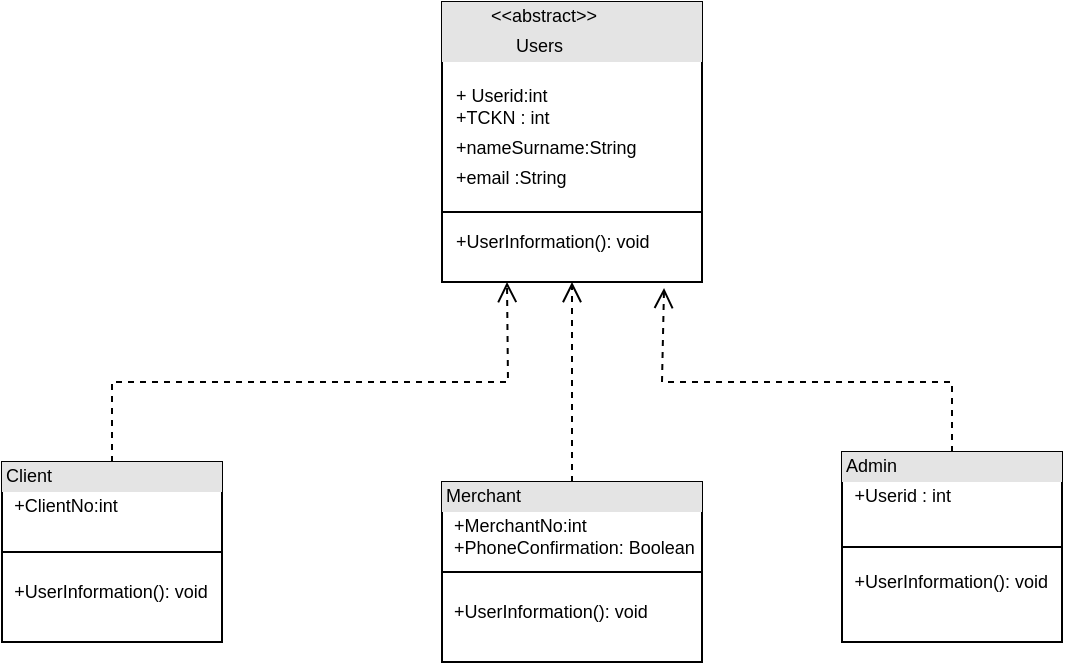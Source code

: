 <mxfile version="18.0.6" type="device"><diagram id="yC3ftv1Tz9lPzXAkl3Xg" name="Page-1"><mxGraphModel dx="1935" dy="482" grid="1" gridSize="10" guides="1" tooltips="1" connect="1" arrows="1" fold="1" page="1" pageScale="1" pageWidth="827" pageHeight="1169" math="0" shadow="0"><root><mxCell id="0"/><mxCell id="1" parent="0"/><mxCell id="Nc_fTXI1c7OsoeUdkN91-97" value="&lt;div style=&quot;box-sizing: border-box ; width: 100% ; background: #e4e4e4 ; padding: 2px&quot;&gt;&amp;nbsp; &amp;nbsp; &amp;nbsp; &amp;nbsp; &amp;nbsp;&amp;lt;&amp;lt;abstract&amp;gt;&amp;gt;&lt;/div&gt;&lt;div style=&quot;box-sizing: border-box ; width: 100% ; background: #e4e4e4 ; padding: 2px&quot;&gt;&amp;nbsp; &amp;nbsp; &amp;nbsp; &amp;nbsp; &amp;nbsp; &amp;nbsp; &amp;nbsp; Users&lt;/div&gt;&lt;table style=&quot;width: 100% ; font-size: 1em&quot; cellpadding=&quot;2&quot; cellspacing=&quot;0&quot;&gt;&lt;tbody&gt;&lt;tr&gt;&lt;td&gt;&lt;br&gt;&lt;/td&gt;&lt;td&gt;&lt;br&gt;+ Userid:int&lt;br&gt;+TCKN : int&lt;/td&gt;&lt;/tr&gt;&lt;tr&gt;&lt;td&gt;&lt;br&gt;&lt;/td&gt;&lt;td&gt;+nameSurname:String&lt;/td&gt;&lt;/tr&gt;&lt;tr&gt;&lt;td&gt;&lt;/td&gt;&lt;td&gt;+email :String&lt;br&gt;&lt;br&gt;&lt;br&gt;+UserInformation(): void&lt;br&gt;&lt;br&gt;&lt;/td&gt;&lt;/tr&gt;&lt;/tbody&gt;&lt;/table&gt;" style="verticalAlign=top;align=left;overflow=fill;html=1;fontSize=9;" parent="1" vertex="1"><mxGeometry x="-20" y="50" width="130" height="140" as="geometry"/></mxCell><mxCell id="Nc_fTXI1c7OsoeUdkN91-107" value="&lt;div style=&quot;box-sizing: border-box ; width: 100% ; background: #e4e4e4 ; padding: 2px&quot;&gt;Client&lt;/div&gt;&lt;table style=&quot;width: 100% ; font-size: 1em&quot; cellpadding=&quot;2&quot; cellspacing=&quot;0&quot;&gt;&lt;tbody&gt;&lt;tr&gt;&lt;td&gt;&lt;br&gt;&lt;/td&gt;&lt;td&gt;+ClientNo:int&lt;br&gt;&lt;br&gt;&lt;br&gt;&lt;br&gt;+UserInformation(): void&amp;nbsp;&lt;/td&gt;&lt;/tr&gt;&lt;/tbody&gt;&lt;/table&gt;" style="verticalAlign=top;align=left;overflow=fill;html=1;fontSize=9;" parent="1" vertex="1"><mxGeometry x="-240" y="280" width="110" height="90" as="geometry"/></mxCell><mxCell id="Nc_fTXI1c7OsoeUdkN91-108" value="&lt;div style=&quot;box-sizing: border-box ; width: 100% ; background: #e4e4e4 ; padding: 2px&quot;&gt;Merchant&lt;/div&gt;&lt;table style=&quot;width: 100% ; font-size: 1em&quot; cellpadding=&quot;2&quot; cellspacing=&quot;0&quot;&gt;&lt;tbody&gt;&lt;tr&gt;&lt;td&gt;&lt;br&gt;&lt;/td&gt;&lt;td&gt;+MerchantNo:int&lt;br&gt;+PhoneConfirmation: Boolean&lt;br&gt;&lt;br&gt;&lt;br&gt;+UserInformation(): void&lt;br&gt;&lt;/td&gt;&lt;/tr&gt;&lt;/tbody&gt;&lt;/table&gt;" style="verticalAlign=top;align=left;overflow=fill;html=1;fontSize=9;" parent="1" vertex="1"><mxGeometry x="-20" y="290" width="130" height="90" as="geometry"/></mxCell><mxCell id="aHw7dNHxWH2SlBmVV3TH-1" value="&lt;div style=&quot;box-sizing: border-box ; width: 100% ; background: #e4e4e4 ; padding: 2px&quot;&gt;Admin&lt;/div&gt;&lt;table style=&quot;width: 100% ; font-size: 1em&quot; cellpadding=&quot;2&quot; cellspacing=&quot;0&quot;&gt;&lt;tbody&gt;&lt;tr&gt;&lt;td&gt;&lt;br&gt;&lt;/td&gt;&lt;td&gt;+Userid : int&lt;br&gt;&lt;br&gt;&lt;br&gt;&lt;br&gt;+UserInformation(): void&lt;br&gt;&lt;/td&gt;&lt;/tr&gt;&lt;tr&gt;&lt;td&gt;&lt;br&gt;&lt;/td&gt;&lt;td&gt;&lt;br&gt;&lt;/td&gt;&lt;/tr&gt;&lt;/tbody&gt;&lt;/table&gt;" style="verticalAlign=top;align=left;overflow=fill;html=1;fontSize=9;" vertex="1" parent="1"><mxGeometry x="180" y="275" width="110" height="95" as="geometry"/></mxCell><mxCell id="aHw7dNHxWH2SlBmVV3TH-7" value="" style="endArrow=none;html=1;rounded=0;entryX=1;entryY=0.75;entryDx=0;entryDy=0;exitX=0;exitY=0.75;exitDx=0;exitDy=0;" edge="1" parent="1" source="Nc_fTXI1c7OsoeUdkN91-97" target="Nc_fTXI1c7OsoeUdkN91-97"><mxGeometry width="50" height="50" relative="1" as="geometry"><mxPoint x="40" y="250" as="sourcePoint"/><mxPoint x="120" y="250" as="targetPoint"/></mxGeometry></mxCell><mxCell id="aHw7dNHxWH2SlBmVV3TH-10" value="" style="endArrow=none;html=1;rounded=0;exitX=0;exitY=0.5;exitDx=0;exitDy=0;entryX=1;entryY=0.5;entryDx=0;entryDy=0;" edge="1" parent="1" source="Nc_fTXI1c7OsoeUdkN91-108" target="Nc_fTXI1c7OsoeUdkN91-108"><mxGeometry width="50" height="50" relative="1" as="geometry"><mxPoint x="70" y="300" as="sourcePoint"/><mxPoint x="120" y="250" as="targetPoint"/></mxGeometry></mxCell><mxCell id="aHw7dNHxWH2SlBmVV3TH-11" value="" style="endArrow=none;html=1;rounded=0;exitX=0;exitY=0.5;exitDx=0;exitDy=0;entryX=1;entryY=0.5;entryDx=0;entryDy=0;" edge="1" parent="1" source="aHw7dNHxWH2SlBmVV3TH-1" target="aHw7dNHxWH2SlBmVV3TH-1"><mxGeometry width="50" height="50" relative="1" as="geometry"><mxPoint x="70" y="300" as="sourcePoint"/><mxPoint x="120" y="250" as="targetPoint"/></mxGeometry></mxCell><mxCell id="aHw7dNHxWH2SlBmVV3TH-12" value="" style="endArrow=none;html=1;rounded=0;exitX=0;exitY=0.5;exitDx=0;exitDy=0;entryX=1;entryY=0.5;entryDx=0;entryDy=0;" edge="1" parent="1" source="Nc_fTXI1c7OsoeUdkN91-107" target="Nc_fTXI1c7OsoeUdkN91-107"><mxGeometry width="50" height="50" relative="1" as="geometry"><mxPoint x="70" y="300" as="sourcePoint"/><mxPoint x="120" y="250" as="targetPoint"/></mxGeometry></mxCell><mxCell id="aHw7dNHxWH2SlBmVV3TH-15" value="" style="html=1;verticalAlign=bottom;endArrow=open;dashed=1;endSize=8;rounded=0;exitX=0.5;exitY=0;exitDx=0;exitDy=0;entryX=0.854;entryY=1.021;entryDx=0;entryDy=0;entryPerimeter=0;" edge="1" parent="1" source="aHw7dNHxWH2SlBmVV3TH-1" target="Nc_fTXI1c7OsoeUdkN91-97"><mxGeometry x="0.585" y="193" relative="1" as="geometry"><mxPoint x="130" y="270" as="sourcePoint"/><mxPoint x="50" y="270" as="targetPoint"/><Array as="points"><mxPoint x="235" y="240"/><mxPoint x="90" y="240"/></Array><mxPoint x="123" y="184" as="offset"/></mxGeometry></mxCell><mxCell id="aHw7dNHxWH2SlBmVV3TH-16" value="" style="html=1;verticalAlign=bottom;endArrow=open;dashed=1;endSize=8;rounded=0;exitX=0.5;exitY=0;exitDx=0;exitDy=0;entryX=0.25;entryY=1;entryDx=0;entryDy=0;" edge="1" parent="1" source="Nc_fTXI1c7OsoeUdkN91-107" target="Nc_fTXI1c7OsoeUdkN91-97"><mxGeometry x="0.653" y="-172" relative="1" as="geometry"><mxPoint x="-70" y="250" as="sourcePoint"/><mxPoint x="-213.98" y="167.94" as="targetPoint"/><Array as="points"><mxPoint x="-185" y="240"/><mxPoint x="13" y="240"/></Array><mxPoint x="-145" y="172" as="offset"/></mxGeometry></mxCell><mxCell id="aHw7dNHxWH2SlBmVV3TH-17" value="" style="html=1;verticalAlign=bottom;endArrow=open;dashed=1;endSize=8;rounded=0;entryX=0.5;entryY=1;entryDx=0;entryDy=0;exitX=0.5;exitY=0;exitDx=0;exitDy=0;" edge="1" parent="1" source="Nc_fTXI1c7OsoeUdkN91-108" target="Nc_fTXI1c7OsoeUdkN91-97"><mxGeometry x="-1" y="145" relative="1" as="geometry"><mxPoint x="130" y="280" as="sourcePoint"/><mxPoint x="50" y="280" as="targetPoint"/><mxPoint x="80" y="130" as="offset"/></mxGeometry></mxCell></root></mxGraphModel></diagram></mxfile>